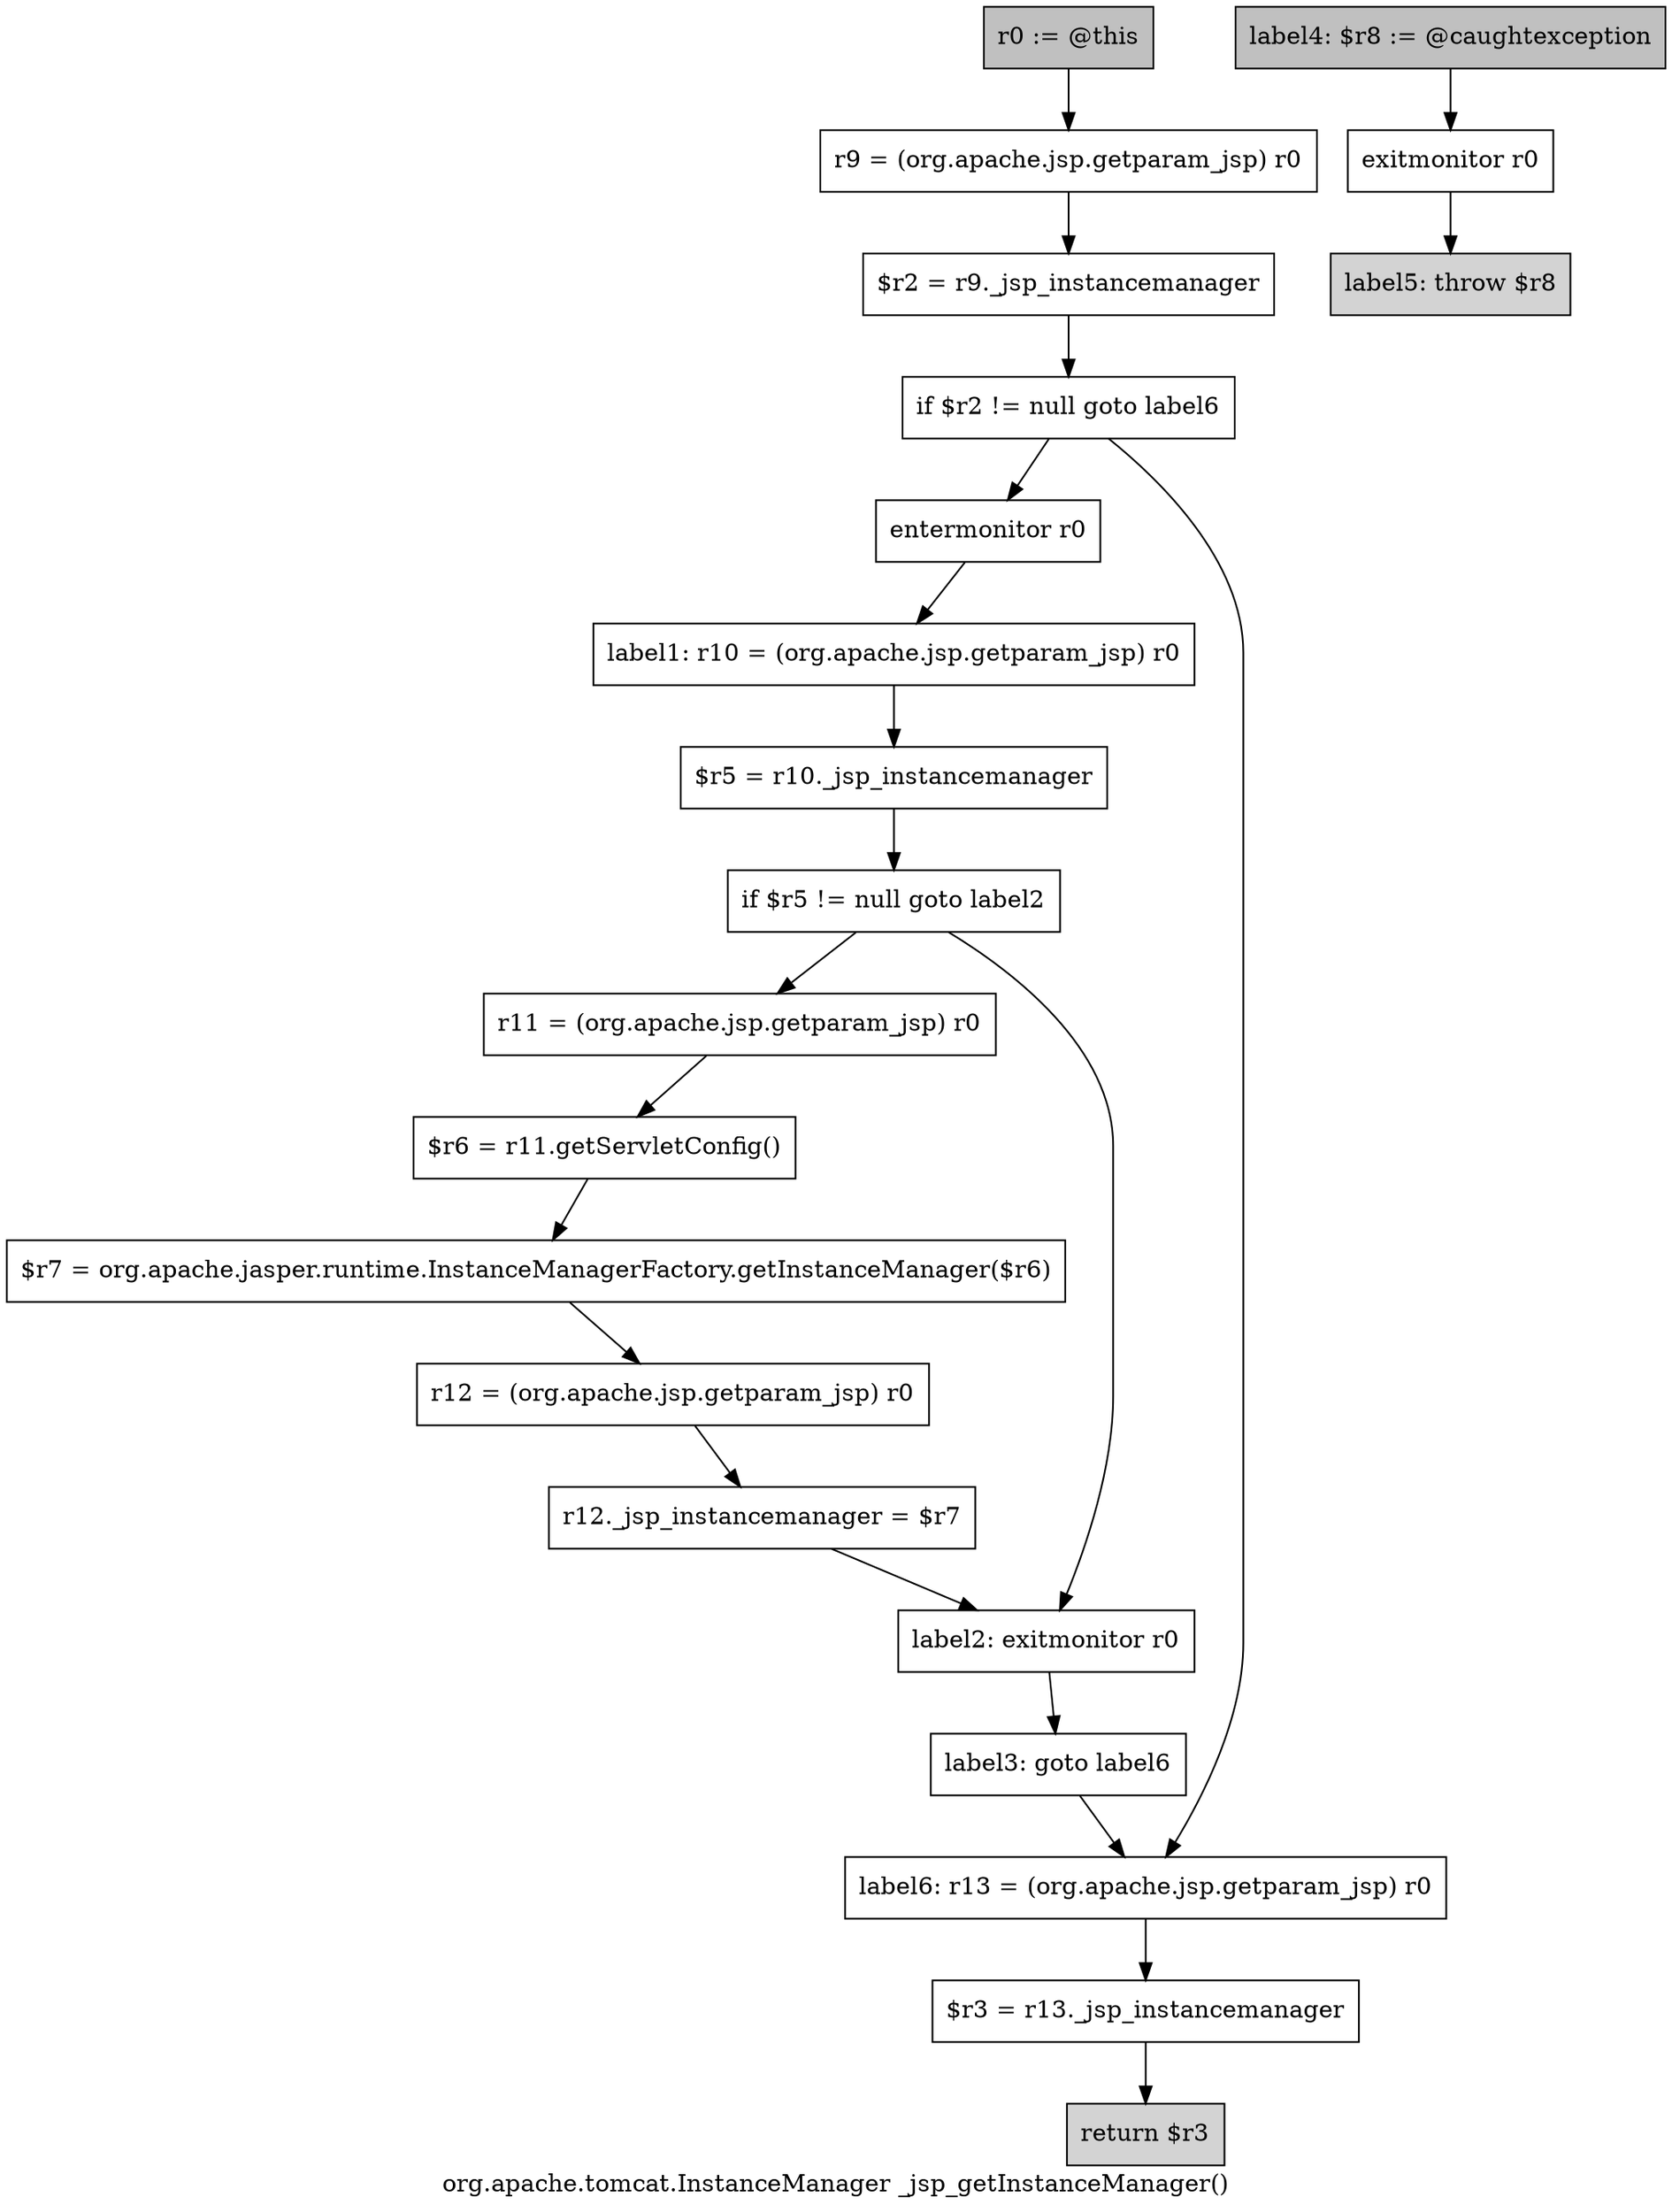 digraph "org.apache.tomcat.InstanceManager _jsp_getInstanceManager()" {
    label="org.apache.tomcat.InstanceManager _jsp_getInstanceManager()";
    node [shape=box];
    "0" [style=filled,fillcolor=gray,label="r0 := @this",];
    "1" [label="r9 = (org.apache.jsp.getparam_jsp) r0",];
    "0"->"1";
    "2" [label="$r2 = r9._jsp_instancemanager",];
    "1"->"2";
    "3" [label="if $r2 != null goto label6",];
    "2"->"3";
    "4" [label="entermonitor r0",];
    "3"->"4";
    "18" [label="label6: r13 = (org.apache.jsp.getparam_jsp) r0",];
    "3"->"18";
    "5" [label="label1: r10 = (org.apache.jsp.getparam_jsp) r0",];
    "4"->"5";
    "6" [label="$r5 = r10._jsp_instancemanager",];
    "5"->"6";
    "7" [label="if $r5 != null goto label2",];
    "6"->"7";
    "8" [label="r11 = (org.apache.jsp.getparam_jsp) r0",];
    "7"->"8";
    "13" [label="label2: exitmonitor r0",];
    "7"->"13";
    "9" [label="$r6 = r11.getServletConfig()",];
    "8"->"9";
    "10" [label="$r7 = org.apache.jasper.runtime.InstanceManagerFactory.getInstanceManager($r6)",];
    "9"->"10";
    "11" [label="r12 = (org.apache.jsp.getparam_jsp) r0",];
    "10"->"11";
    "12" [label="r12._jsp_instancemanager = $r7",];
    "11"->"12";
    "12"->"13";
    "14" [label="label3: goto label6",];
    "13"->"14";
    "14"->"18";
    "15" [style=filled,fillcolor=gray,label="label4: $r8 := @caughtexception",];
    "16" [label="exitmonitor r0",];
    "15"->"16";
    "17" [style=filled,fillcolor=lightgray,label="label5: throw $r8",];
    "16"->"17";
    "19" [label="$r3 = r13._jsp_instancemanager",];
    "18"->"19";
    "20" [style=filled,fillcolor=lightgray,label="return $r3",];
    "19"->"20";
}
